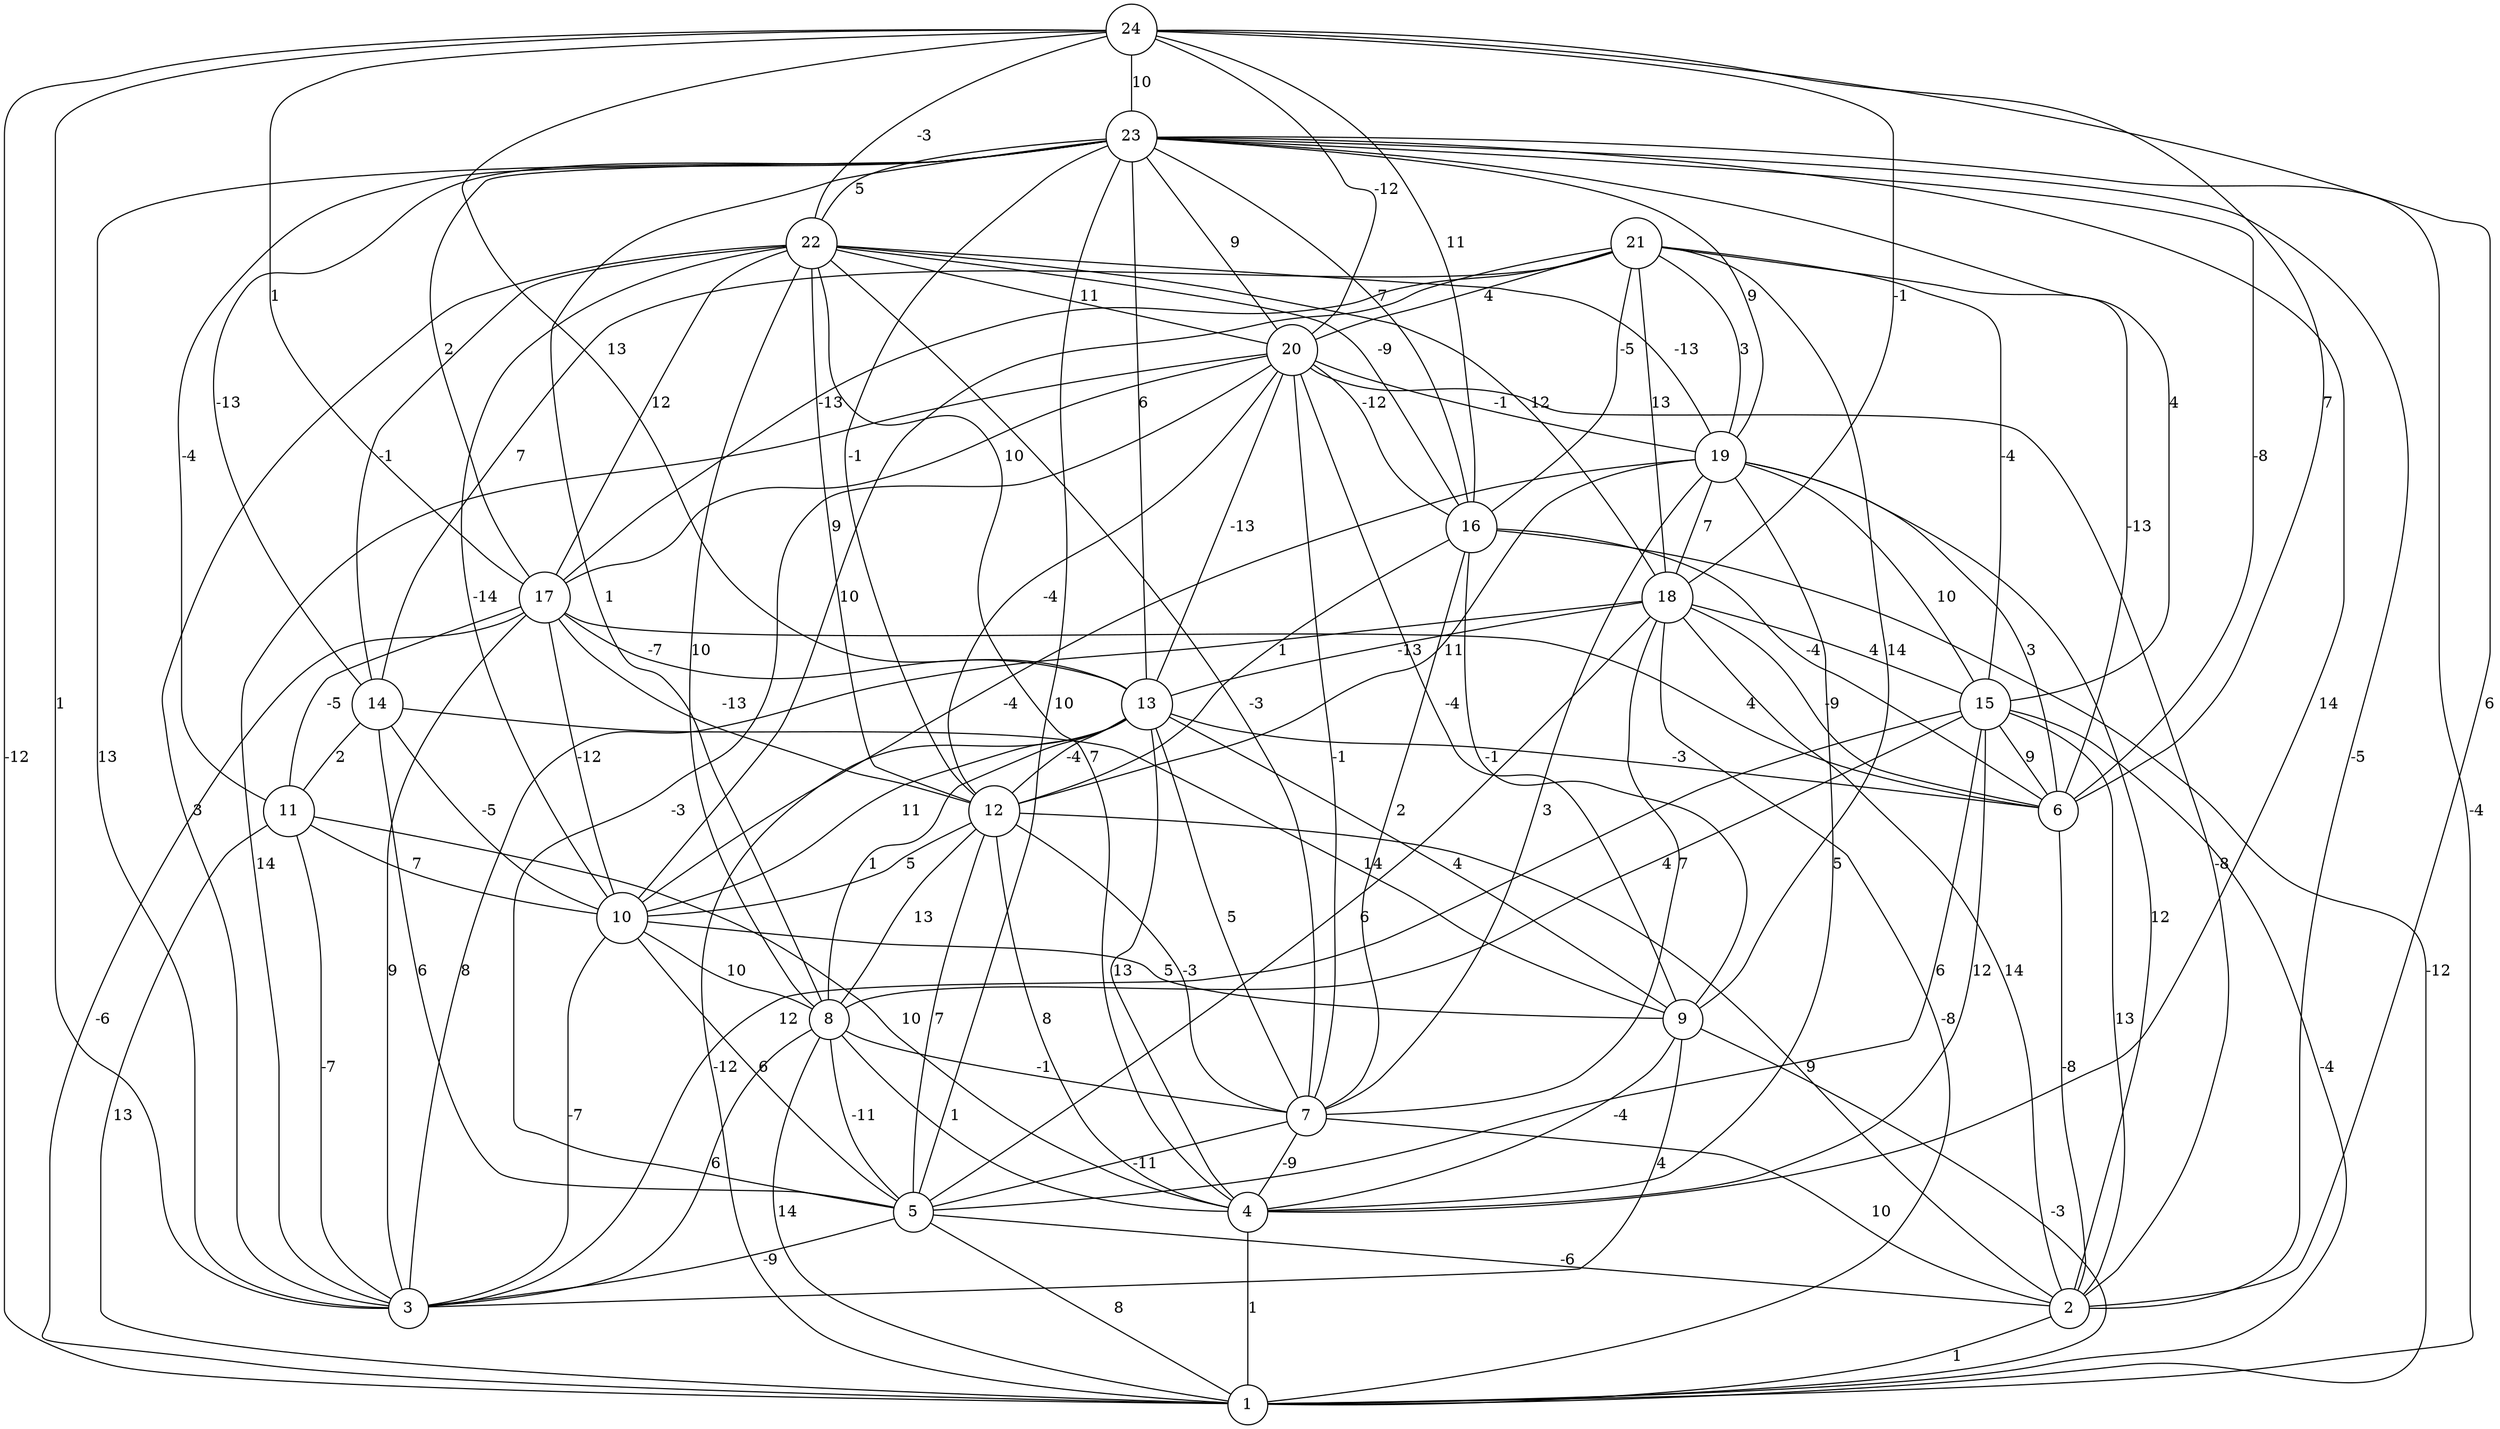 graph { 
	 fontname="Helvetica,Arial,sans-serif" 
	 node [shape = circle]; 
	 24 -- 1 [label = "-12"];
	 24 -- 2 [label = "6"];
	 24 -- 3 [label = "1"];
	 24 -- 6 [label = "7"];
	 24 -- 13 [label = "13"];
	 24 -- 16 [label = "11"];
	 24 -- 17 [label = "1"];
	 24 -- 18 [label = "-1"];
	 24 -- 20 [label = "-12"];
	 24 -- 22 [label = "-3"];
	 24 -- 23 [label = "10"];
	 23 -- 1 [label = "-4"];
	 23 -- 2 [label = "-5"];
	 23 -- 3 [label = "13"];
	 23 -- 4 [label = "14"];
	 23 -- 5 [label = "10"];
	 23 -- 6 [label = "-8"];
	 23 -- 8 [label = "1"];
	 23 -- 11 [label = "-4"];
	 23 -- 12 [label = "-1"];
	 23 -- 13 [label = "6"];
	 23 -- 14 [label = "-13"];
	 23 -- 15 [label = "4"];
	 23 -- 16 [label = "7"];
	 23 -- 17 [label = "2"];
	 23 -- 19 [label = "9"];
	 23 -- 20 [label = "9"];
	 23 -- 22 [label = "5"];
	 22 -- 3 [label = "3"];
	 22 -- 4 [label = "7"];
	 22 -- 7 [label = "-3"];
	 22 -- 8 [label = "10"];
	 22 -- 10 [label = "-14"];
	 22 -- 12 [label = "9"];
	 22 -- 14 [label = "-1"];
	 22 -- 16 [label = "-9"];
	 22 -- 17 [label = "12"];
	 22 -- 18 [label = "12"];
	 22 -- 19 [label = "-13"];
	 22 -- 20 [label = "11"];
	 21 -- 6 [label = "-13"];
	 21 -- 9 [label = "14"];
	 21 -- 10 [label = "10"];
	 21 -- 14 [label = "7"];
	 21 -- 15 [label = "-4"];
	 21 -- 16 [label = "-5"];
	 21 -- 17 [label = "-13"];
	 21 -- 18 [label = "13"];
	 21 -- 19 [label = "3"];
	 21 -- 20 [label = "4"];
	 20 -- 2 [label = "-8"];
	 20 -- 3 [label = "14"];
	 20 -- 5 [label = "-3"];
	 20 -- 7 [label = "-1"];
	 20 -- 9 [label = "-4"];
	 20 -- 12 [label = "-4"];
	 20 -- 13 [label = "-13"];
	 20 -- 16 [label = "-12"];
	 20 -- 17 [label = "10"];
	 20 -- 19 [label = "-1"];
	 19 -- 2 [label = "12"];
	 19 -- 4 [label = "5"];
	 19 -- 6 [label = "3"];
	 19 -- 7 [label = "3"];
	 19 -- 10 [label = "-4"];
	 19 -- 12 [label = "11"];
	 19 -- 15 [label = "10"];
	 19 -- 18 [label = "7"];
	 18 -- 1 [label = "-8"];
	 18 -- 2 [label = "14"];
	 18 -- 3 [label = "8"];
	 18 -- 5 [label = "6"];
	 18 -- 6 [label = "-9"];
	 18 -- 7 [label = "7"];
	 18 -- 13 [label = "-13"];
	 18 -- 15 [label = "4"];
	 17 -- 1 [label = "-6"];
	 17 -- 3 [label = "9"];
	 17 -- 6 [label = "4"];
	 17 -- 10 [label = "-12"];
	 17 -- 11 [label = "-5"];
	 17 -- 12 [label = "-13"];
	 17 -- 13 [label = "-7"];
	 16 -- 1 [label = "-12"];
	 16 -- 6 [label = "-4"];
	 16 -- 7 [label = "2"];
	 16 -- 9 [label = "-1"];
	 16 -- 12 [label = "1"];
	 15 -- 1 [label = "-4"];
	 15 -- 2 [label = "13"];
	 15 -- 3 [label = "12"];
	 15 -- 4 [label = "12"];
	 15 -- 5 [label = "6"];
	 15 -- 6 [label = "9"];
	 15 -- 8 [label = "4"];
	 14 -- 5 [label = "6"];
	 14 -- 9 [label = "14"];
	 14 -- 10 [label = "-5"];
	 14 -- 11 [label = "2"];
	 13 -- 1 [label = "-12"];
	 13 -- 4 [label = "13"];
	 13 -- 6 [label = "-3"];
	 13 -- 7 [label = "5"];
	 13 -- 8 [label = "1"];
	 13 -- 9 [label = "4"];
	 13 -- 10 [label = "11"];
	 13 -- 12 [label = "-4"];
	 12 -- 2 [label = "9"];
	 12 -- 4 [label = "8"];
	 12 -- 5 [label = "7"];
	 12 -- 7 [label = "-3"];
	 12 -- 8 [label = "13"];
	 12 -- 10 [label = "5"];
	 11 -- 1 [label = "13"];
	 11 -- 3 [label = "-7"];
	 11 -- 4 [label = "10"];
	 11 -- 10 [label = "7"];
	 10 -- 3 [label = "-7"];
	 10 -- 5 [label = "6"];
	 10 -- 8 [label = "10"];
	 10 -- 9 [label = "5"];
	 9 -- 1 [label = "-3"];
	 9 -- 3 [label = "4"];
	 9 -- 4 [label = "-4"];
	 8 -- 1 [label = "14"];
	 8 -- 3 [label = "6"];
	 8 -- 4 [label = "1"];
	 8 -- 5 [label = "-11"];
	 8 -- 7 [label = "-1"];
	 7 -- 2 [label = "10"];
	 7 -- 4 [label = "-9"];
	 7 -- 5 [label = "-11"];
	 6 -- 2 [label = "-8"];
	 5 -- 1 [label = "8"];
	 5 -- 2 [label = "-6"];
	 5 -- 3 [label = "-9"];
	 4 -- 1 [label = "1"];
	 2 -- 1 [label = "1"];
	 1;
	 2;
	 3;
	 4;
	 5;
	 6;
	 7;
	 8;
	 9;
	 10;
	 11;
	 12;
	 13;
	 14;
	 15;
	 16;
	 17;
	 18;
	 19;
	 20;
	 21;
	 22;
	 23;
	 24;
}
